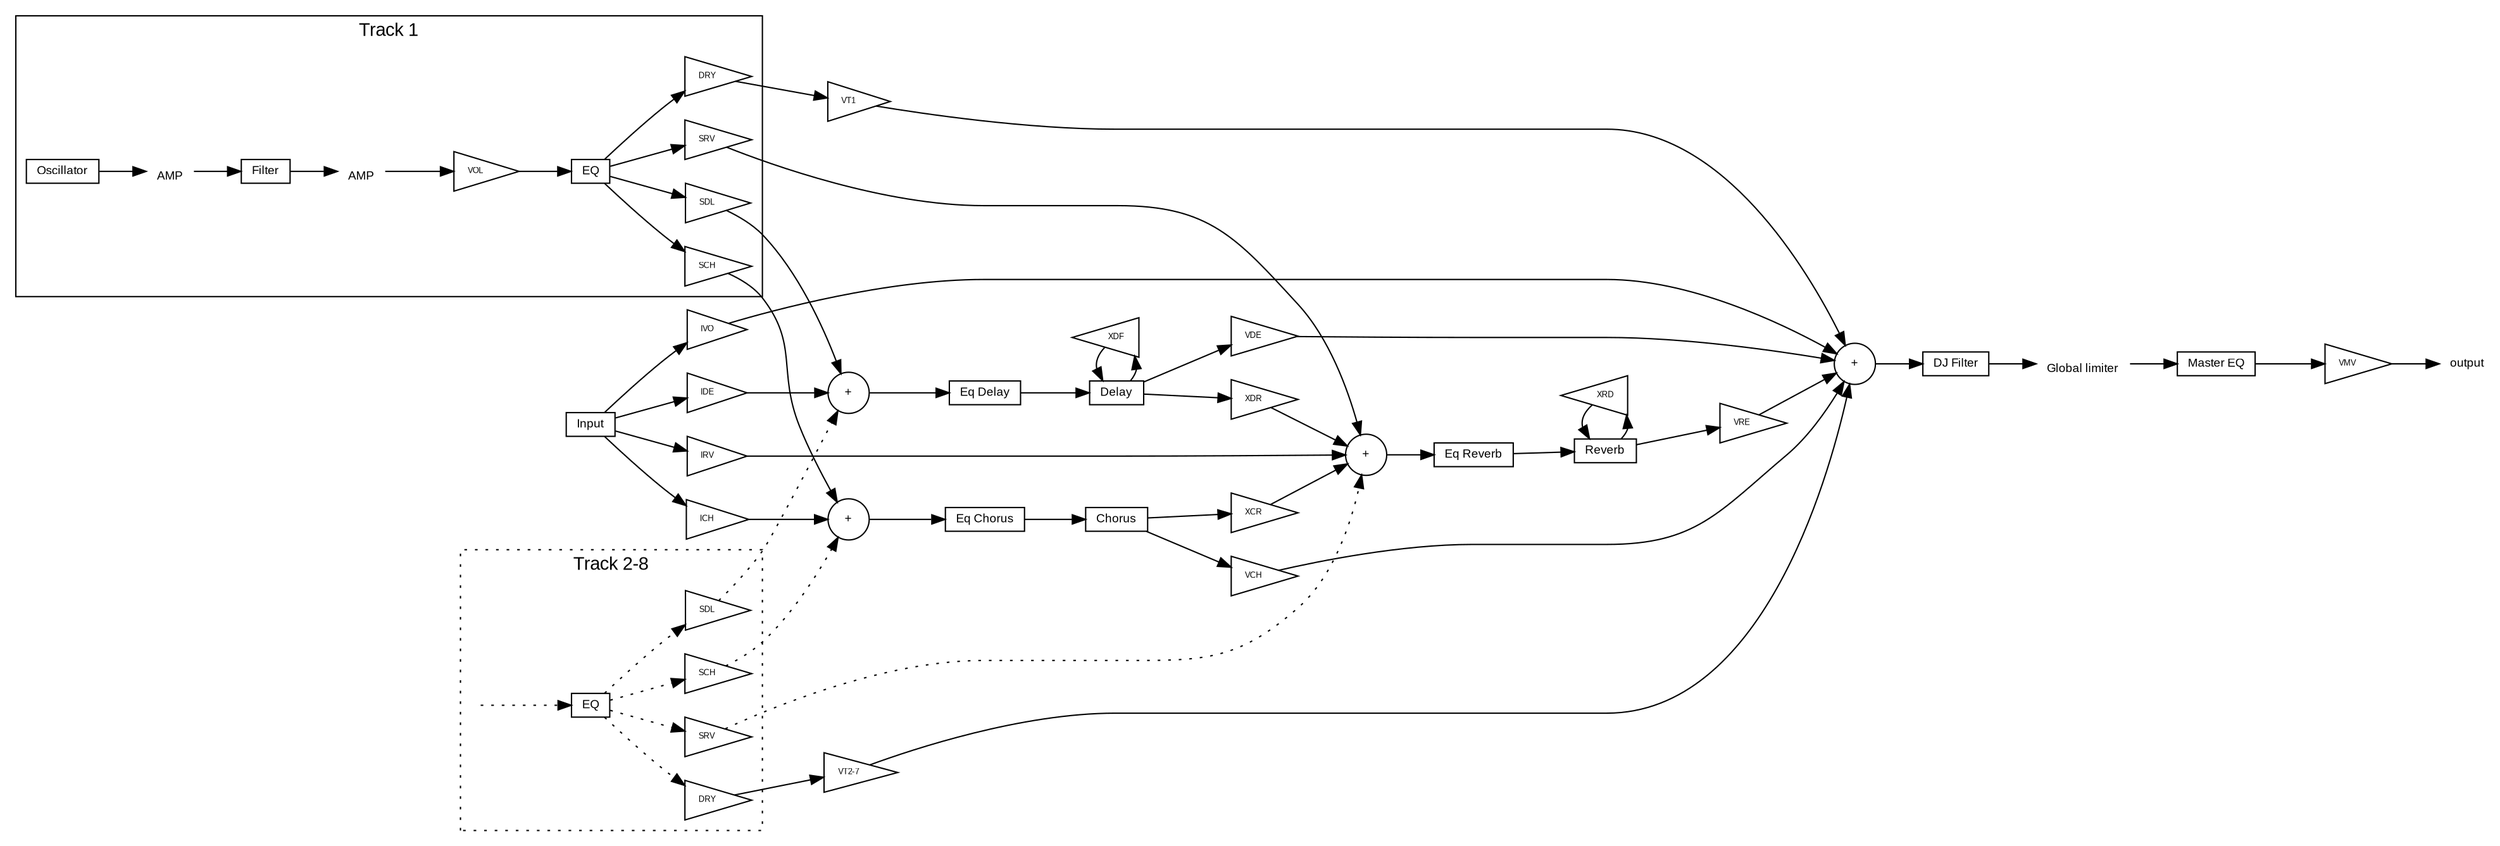 digraph Instrument
{
    // mikey303 beta-testing 07/07/2024 7:28 AM (my timezone)
    // Inst -> Amp (not POST) -> Filter -> Amp (POST) -> EQ -> Send
    rankdir="LR";
    shape="box";
    // splines="ortho";
    node [fontname="Arial", size="0.1", fontsize="9", width="0.1", height="0.1", shape="none"];

    subgraph Track1 {
        cluster=true;
        label="Track 1";
        fontname="Arial";
        
        Osc1 [shape="box", label="Oscillator", group="main"];
        Filter1 [shape="box", label="Filter", group="main"];
        Vol1 [shape="triangle", orientation="270", fontsize="6", label="VOL", group="main", width=0.5, height=0.4]
        Dry1 [shape="triangle", orientation="270", fontsize="6", label="DRY", width=0.5, height=0.4];
        Srv1 [shape="triangle", orientation="270", fontsize="6", label="SRV", width=0.5, height=0.4];
        Sdl1 [shape="triangle", orientation="270", fontsize="6", label="SDL", width=0.5, height=0.4];
        Sch1 [shape="triangle", orientation="270", fontsize="6", label="SCH", width=0.5, height=0.4];
        Eq1 [label="EQ", shape="box", group="main"]
        Limiter1 [image="limiter.svg", shape="none", label="AMP", group="main", labelloc="b"];
        LimiterPost1 [image="limiter_post.svg", shape="none", label="AMP", group="main", labelloc="b"];

        Osc1 -> Limiter1;

        Limiter1 -> Filter1;
        Filter1 -> LimiterPost1;

        LimiterPost1 -> Vol1;
        Vol1 -> Eq1;

        Eq1 -> Dry1;
        Eq1 -> Srv1;
        Eq1 -> Sch1;
        Eq1 -> Sdl1;
    }

    subgraph Track27 {
        cluster=true;
        fontname="Arial";
        label="Track 2-8";
        style="dotted";

        Eq27 [label="EQ", shape="box"]

        Dry27 [shape="triangle", orientation="270", fontsize="6", label="DRY", width=0.5, height=0.4];
        Srv27 [shape="triangle", orientation="270", fontsize="6", label="SRV", width=0.5, height=0.4];
        Sdl27 [shape="triangle", orientation="270", fontsize="6", label="SDL", width=0.5, height=0.4];
        Sch27 [shape="triangle", orientation="270", fontsize="6", label="SCH", width=0.5, height=0.4];


        nonce27 [label=""];
        nonce27  -> Eq27 [style="dotted"];

        Eq27 -> Dry27 [style="dotted"];
        Eq27 -> Srv27 [style="dotted"];
        Eq27 -> Sch27 [style="dotted"];
        Eq27 -> Sdl27 [style="dotted"];
    }

    subgraph AnalogInput {
        clustre=true;
        Input [shape="box"];

        DryInput [shape="triangle", orientation="270", fontsize="6", label="IVO", width=0.5, height=0.4];
        SrvInput [shape="triangle", orientation="270", fontsize="6", label="IRV", width=0.5, height=0.4];
        SdlInput [shape="triangle", orientation="270", fontsize="6", label="IDE", width=0.5, height=0.4];
        SchInput [shape="triangle", orientation="270", fontsize="6", label="ICH", width=0.5, height=0.4];

        Input -> DryInput -> Mix;
        Input -> SrvInput -> reSum1;
        Input -> SdlInput -> deSum1;
        Input -> SchInput -> chSum1;
    }

/*
    subgraph Track8 {
        cluster=true;
        label="Track 8";
        fontname="Arial";
        
        Osc8 [shape="box", label="Oscillator", group="main"];
        Filter8 [shape="box", label="Filter", group="main"];
        Vol8 [shape="triangle", orientation="270", fontsize="6", label="VOL", group="main", width=0.5, height=0.4]
        Dry8 [shape="triangle", orientation="270", fontsize="6", label="DRY", width=0.5, height=0.4];
        Srv8 [shape="triangle", orientation="270", fontsize="6", label="SRV", width=0.5, height=0.4];
        Sdl8 [shape="triangle", orientation="270", fontsize="6", label="SDL", width=0.5, height=0.4];
        Sch8 [shape="triangle", orientation="270", fontsize="6", label="SCH", width=0.5, height=0.4];
        Eq8 [label="EQ", shape="box", group="main"]
        Limiter8 [image="limiter.svg", shape="none", label="AMP", group="main", labelloc="b"];
        LimiterPost8 [image="limiter_post.svg", shape="none", label="AMP", group="main", labelloc="b"];

        Osc8 -> Limiter8;

        Limiter8 -> Filter8;
        Filter8 -> LimiterPost8;

        LimiterPost8 -> Vol8;
        Vol8 -> Eq8;

        Eq8 -> Dry8;
        Eq8 -> Srv8;
        Eq8 -> Sch8;
        Eq8 -> Sdl8;
    }
    */


    Mix [group="main"];
    eqD [label="Eq Delay", shape="box"];

    {
        deSum1 [label="+", shape="circle", rank="same"];
        Sdl1 -> deSum1;
        Sdl27 -> deSum1 [style="dotted"];
        // Sdl8 -> deSum1;
    }

    {
        eqR  [label="Eq Reverb", shape="box"];
        eqC  [label="Eq Chorus", shape="box"];

        chSum1 [label="+", shape="circle", rank="same"];
        reSum1 [label="+", shape="circle"];

        M1 [shape="triangle", orientation="270", fontsize="6", label="VT1", width=0.5, height=0.4];
        M27 [shape="triangle", orientation="270", fontsize="6", label="VT2-7", width=0.5, height=0.4];
        // M8 [shape="triangle", orientation="270", fontsize="6", label="VT8", width=0.5, height=0.4];
        Mix [label="+", shape="circle"];
        Dry1 -> M1;
        // Dry8 -> M8;
        Dry27 -> M27
        M1 -> Mix;
        // M8 -> Mix;
        M27 -> Mix;
        Srv1 -> reSum1;
        Sch1 -> chSum1;

        Srv27 -> reSum1 [style="dotted"];
        Sch27 -> chSum1 [style="dotted"];

        // Srv8 -> reSum1;
        // Sch8 -> chSum1;
    }

    MixDelay [shape="triangle", orientation="270", fontsize="6", label="VDE", width=0.5, height=0.4];
    MixReverb [shape="triangle", orientation="270", fontsize="6", label="VRE", width=0.5, height=0.4];
    MixChorus [shape="triangle", orientation="270", fontsize="6", label="VCH", width=0.5, height=0.4];

    Chorus [shape="box"];

    {
        rank=same;
        Reverb [shape="box"];
        ReverbFBK [shape="triangle", orientation="90", fontsize="6", label="XRD", width=0.5, height=0.4];
        Reverb -> ReverbFBK -> Reverb;
    }

    {
        rank=same;
        Delay [shape="box"];
        DelayFBK [shape="triangle", orientation="90", fontsize="6", label="XDF", width=0.5, height=0.4];
        Delay -> DelayFBK -> Delay;
    }

    deSum1 -> eqD -> Delay -> MixDelay -> Mix;
    chSum1 -> eqC -> Chorus -> MixChorus -> Mix;
    reSum1 -> eqR -> Reverb -> MixReverb -> Mix;

    chorusRevSend [shape="triangle", orientation="270", fontsize="6", label="XCR", width=0.5, height=0.4];
    Chorus -> chorusRevSend -> reSum1;

    delayRevSend [shape="triangle", orientation="270", fontsize="6", label="XDR", width=0.5, height=0.4];
    Delay -> delayRevSend -> reSum1;

    DJF [shape="box", label="DJ Filter"];
    globalEq [shape="box", label="Master EQ"];
    globalLimiter [image="limiter.svg", shape="none", label="Global limiter", group="main", labelloc="b"];
    globalMix [shape="triangle", orientation="270", fontsize="6", label="VMV", width=0.5, height=0.4];

    Mix -> DJF -> globalLimiter -> globalEq -> globalMix -> output;
}

